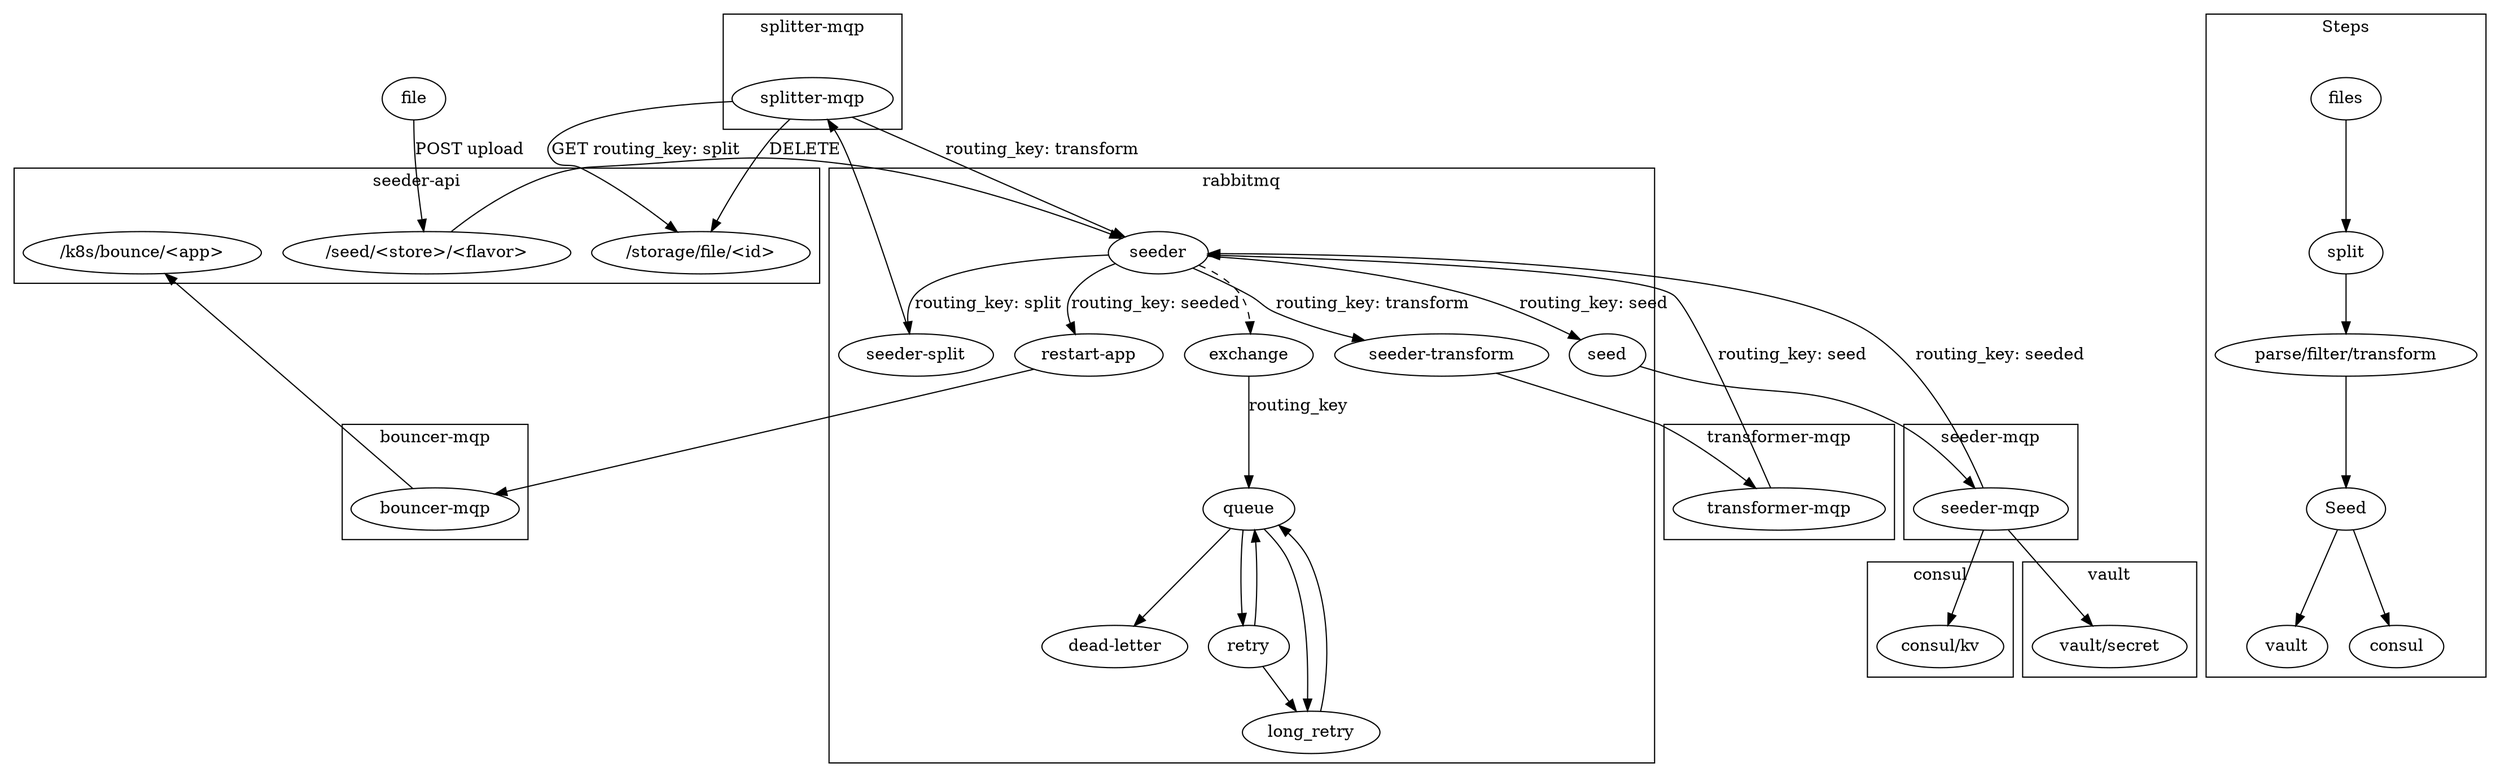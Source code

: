 digraph seeder {

  subgraph cluster_0 {
    label="seeder-api"

    "/seed/<store>/<flavor>";
    "/storage/file/<id>";
    "/k8s/bounce/<app>";
  }

  subgraph cluster_1 {
    label="seeder-mqp"
    "seeder-mqp";
  }

  subgraph cluster_2 {
    label="splitter-mqp";
    "splitter-mqp";
  }


  subgraph cluster_3 {
    label="transformer-mqp";
    "transformer-mqp";
  }

  subgraph cluster_4 {
    label="rabbitmq";

    "exchange" -> "queue"[label="routing_key"];
    "retry" -> "queue";
    "retry" -> "long_retry";
    "queue" -> "retry";
    "queue" -> "long_retry";
    "long_retry" -> "queue";
    "queue" -> "dead-letter";

    "seeder" -> "exchange"[style=dashed];
    "seeder" -> "seeder-split"[label="routing_key: split"];
    "seeder" -> "seeder-transform"[label="routing_key: transform"];
    "seeder" -> "seed"[label="routing_key: seed"];
    "seeder" -> "restart-app"[label="routing_key: seeded"];

  }

  subgraph cluster_5 {
    label="consul"
    "consul/kv";
  }

  subgraph cluster_6 {
    label="vault";
    "vault/secret";
  }

  subgraph cluster_7 {
    label="Steps";
    "files" -> "split" -> "parse/filter/transform" -> "Seed" -> "vault";
    "Seed" -> "consul"
  }

  subgraph cluster_8 {
    label="bouncer-mqp";
    "bouncer-mqp";
  }

  file -> "/seed/<store>/<flavor>"[label="POST upload"];

  "/seed/<store>/<flavor>" -> "seeder"[label="routing_key: split"];
  "seeder-split" -> "splitter-mqp";
  "seed" -> "seeder-mqp";

  "splitter-mqp" -> "/storage/file/<id>"[label=GET];
  "splitter-mqp" -> "/storage/file/<id>"[label=DELETE];
  "splitter-mqp" -> "seeder"[label="routing_key: transform"];

  "seeder-transform" -> "transformer-mqp";
  "transformer-mqp" -> "seeder"[label="routing_key: seed"];

  "seeder-mqp" -> "consul/kv";
  "seeder-mqp" -> "vault/secret";
  "seeder-mqp" -> "seeder"[label="routing_key: seeded"];

  "bouncer-mqp" -> "/k8s/bounce/<app>";
  "restart-app" -> "bouncer-mqp";

}
